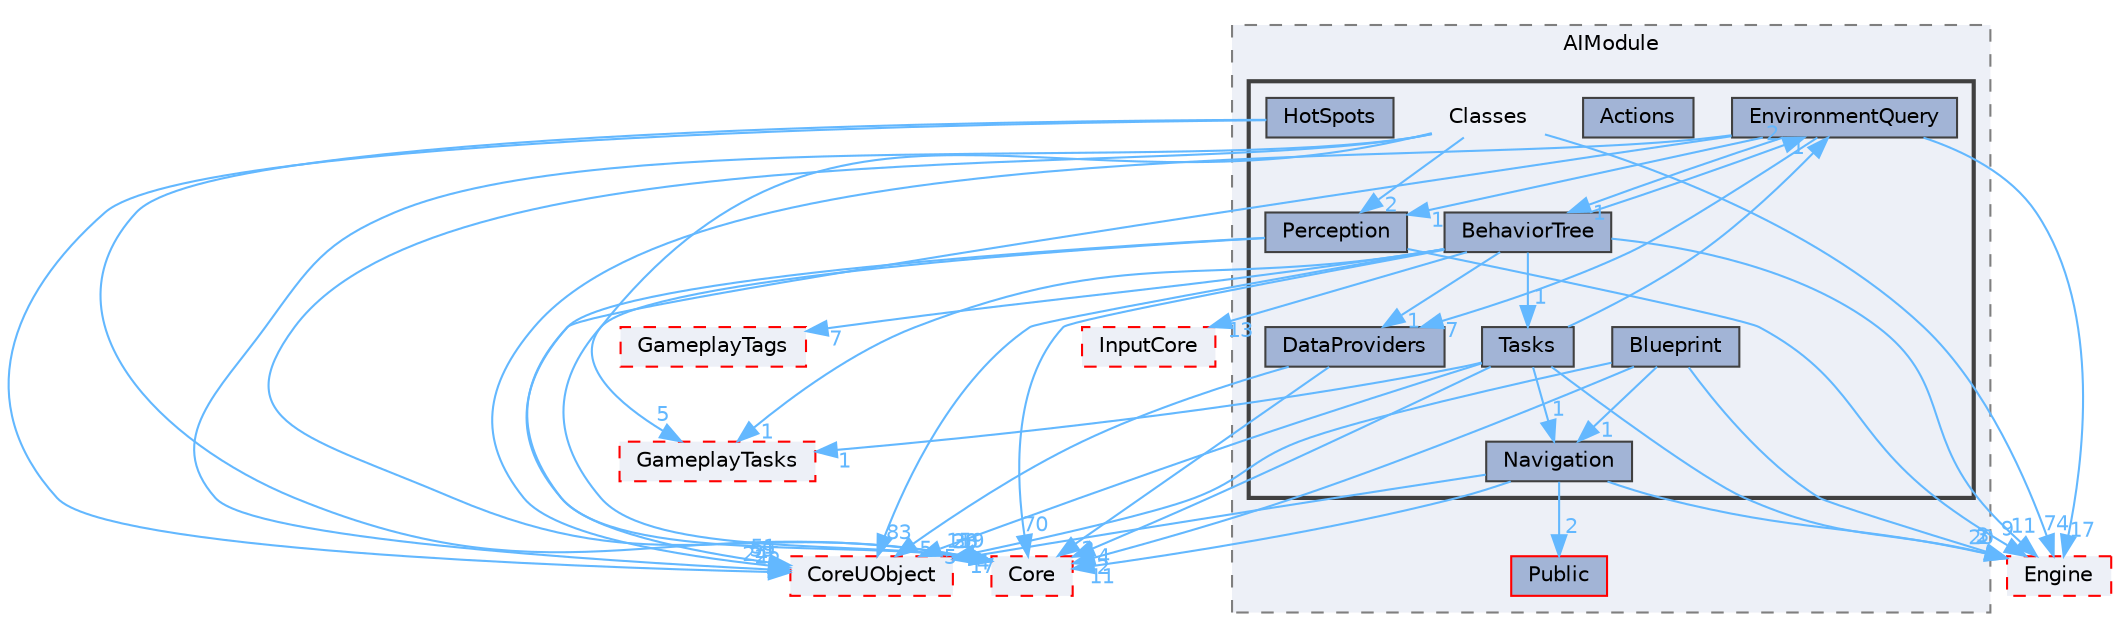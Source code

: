 digraph "Classes"
{
 // INTERACTIVE_SVG=YES
 // LATEX_PDF_SIZE
  bgcolor="transparent";
  edge [fontname=Helvetica,fontsize=10,labelfontname=Helvetica,labelfontsize=10];
  node [fontname=Helvetica,fontsize=10,shape=box,height=0.2,width=0.4];
  compound=true
  subgraph clusterdir_4299bb5068020ba15cc4102065b66047 {
    graph [ bgcolor="#edf0f7", pencolor="grey50", label="AIModule", fontname=Helvetica,fontsize=10 style="filled,dashed", URL="dir_4299bb5068020ba15cc4102065b66047.html",tooltip=""]
  dir_4bbce3452db5bc41171c021bffd5247b [label="Public", fillcolor="#a2b4d6", color="red", style="filled", URL="dir_4bbce3452db5bc41171c021bffd5247b.html",tooltip=""];
  subgraph clusterdir_58ee3d7d5042bd001a8353b8ed6e5782 {
    graph [ bgcolor="#edf0f7", pencolor="grey25", label="", fontname=Helvetica,fontsize=10 style="filled,bold", URL="dir_58ee3d7d5042bd001a8353b8ed6e5782.html",tooltip=""]
    dir_58ee3d7d5042bd001a8353b8ed6e5782 [shape=plaintext, label="Classes"];
  dir_a0336d6d304e21f5dce76f90716a6efd [label="Actions", fillcolor="#a2b4d6", color="grey25", style="filled", URL="dir_a0336d6d304e21f5dce76f90716a6efd.html",tooltip=""];
  dir_0571e89f44460d95857b80c0143f4385 [label="BehaviorTree", fillcolor="#a2b4d6", color="grey25", style="filled", URL="dir_0571e89f44460d95857b80c0143f4385.html",tooltip=""];
  dir_36e2b840aa3e29e16cd5b448c6d3984c [label="Blueprint", fillcolor="#a2b4d6", color="grey25", style="filled", URL="dir_36e2b840aa3e29e16cd5b448c6d3984c.html",tooltip=""];
  dir_1701b50e9862ae6397b99d671151e8d2 [label="DataProviders", fillcolor="#a2b4d6", color="grey25", style="filled", URL="dir_1701b50e9862ae6397b99d671151e8d2.html",tooltip=""];
  dir_473bb8dd340dfc1f280928943beefbef [label="EnvironmentQuery", fillcolor="#a2b4d6", color="grey25", style="filled", URL="dir_473bb8dd340dfc1f280928943beefbef.html",tooltip=""];
  dir_3e066bd45346abb4542a84acf62f13e4 [label="HotSpots", fillcolor="#a2b4d6", color="grey25", style="filled", URL="dir_3e066bd45346abb4542a84acf62f13e4.html",tooltip=""];
  dir_d576121819c88f59c0ba94a0aafbcac9 [label="Navigation", fillcolor="#a2b4d6", color="grey25", style="filled", URL="dir_d576121819c88f59c0ba94a0aafbcac9.html",tooltip=""];
  dir_cc91e97eca689a06c4cd09c97e6bef3a [label="Perception", fillcolor="#a2b4d6", color="grey25", style="filled", URL="dir_cc91e97eca689a06c4cd09c97e6bef3a.html",tooltip=""];
  dir_89bc7a493938780b665f367c6d4236d4 [label="Tasks", fillcolor="#a2b4d6", color="grey25", style="filled", URL="dir_89bc7a493938780b665f367c6d4236d4.html",tooltip=""];
  }
  }
  dir_059ac314dbf043af548bed5661d7b2e8 [label="GameplayTasks", fillcolor="#edf0f7", color="red", style="filled,dashed", URL="dir_059ac314dbf043af548bed5661d7b2e8.html",tooltip=""];
  dir_0e6cddcc9caa1238c7f3774224afaa45 [label="Core", fillcolor="#edf0f7", color="red", style="filled,dashed", URL="dir_0e6cddcc9caa1238c7f3774224afaa45.html",tooltip=""];
  dir_3e8e1daf27a38f5d72a6cbf6f3b5d663 [label="InputCore", fillcolor="#edf0f7", color="red", style="filled,dashed", URL="dir_3e8e1daf27a38f5d72a6cbf6f3b5d663.html",tooltip=""];
  dir_4c499e5e32e2b4479ad7e552df73eeae [label="CoreUObject", fillcolor="#edf0f7", color="red", style="filled,dashed", URL="dir_4c499e5e32e2b4479ad7e552df73eeae.html",tooltip=""];
  dir_78c77892ffb922ed2fc41b0fd91bcc80 [label="GameplayTags", fillcolor="#edf0f7", color="red", style="filled,dashed", URL="dir_78c77892ffb922ed2fc41b0fd91bcc80.html",tooltip=""];
  dir_fdf6aa5c3cf3805bb958134448d60562 [label="Engine", fillcolor="#edf0f7", color="red", style="filled,dashed", URL="dir_fdf6aa5c3cf3805bb958134448d60562.html",tooltip=""];
  dir_58ee3d7d5042bd001a8353b8ed6e5782->dir_059ac314dbf043af548bed5661d7b2e8 [headlabel="5", labeldistance=1.5 headhref="dir_000192_000426.html" href="dir_000192_000426.html" color="steelblue1" fontcolor="steelblue1"];
  dir_58ee3d7d5042bd001a8353b8ed6e5782->dir_0e6cddcc9caa1238c7f3774224afaa45 [headlabel="159", labeldistance=1.5 headhref="dir_000192_000266.html" href="dir_000192_000266.html" color="steelblue1" fontcolor="steelblue1"];
  dir_58ee3d7d5042bd001a8353b8ed6e5782->dir_4c499e5e32e2b4479ad7e552df73eeae [headlabel="245", labeldistance=1.5 headhref="dir_000192_000268.html" href="dir_000192_000268.html" color="steelblue1" fontcolor="steelblue1"];
  dir_58ee3d7d5042bd001a8353b8ed6e5782->dir_cc91e97eca689a06c4cd09c97e6bef3a [headlabel="2", labeldistance=1.5 headhref="dir_000192_000728.html" href="dir_000192_000728.html" color="steelblue1" fontcolor="steelblue1"];
  dir_58ee3d7d5042bd001a8353b8ed6e5782->dir_fdf6aa5c3cf3805bb958134448d60562 [headlabel="74", labeldistance=1.5 headhref="dir_000192_000366.html" href="dir_000192_000366.html" color="steelblue1" fontcolor="steelblue1"];
  dir_0571e89f44460d95857b80c0143f4385->dir_059ac314dbf043af548bed5661d7b2e8 [headlabel="1", labeldistance=1.5 headhref="dir_000093_000426.html" href="dir_000093_000426.html" color="steelblue1" fontcolor="steelblue1"];
  dir_0571e89f44460d95857b80c0143f4385->dir_0e6cddcc9caa1238c7f3774224afaa45 [headlabel="70", labeldistance=1.5 headhref="dir_000093_000266.html" href="dir_000093_000266.html" color="steelblue1" fontcolor="steelblue1"];
  dir_0571e89f44460d95857b80c0143f4385->dir_3e8e1daf27a38f5d72a6cbf6f3b5d663 [headlabel="13", labeldistance=1.5 headhref="dir_000093_000493.html" href="dir_000093_000493.html" color="steelblue1" fontcolor="steelblue1"];
  dir_0571e89f44460d95857b80c0143f4385->dir_4c499e5e32e2b4479ad7e552df73eeae [headlabel="83", labeldistance=1.5 headhref="dir_000093_000268.html" href="dir_000093_000268.html" color="steelblue1" fontcolor="steelblue1"];
  dir_0571e89f44460d95857b80c0143f4385->dir_78c77892ffb922ed2fc41b0fd91bcc80 [headlabel="7", labeldistance=1.5 headhref="dir_000093_000425.html" href="dir_000093_000425.html" color="steelblue1" fontcolor="steelblue1"];
  dir_0571e89f44460d95857b80c0143f4385->dir_89bc7a493938780b665f367c6d4236d4 [headlabel="1", labeldistance=1.5 headhref="dir_000093_001172.html" href="dir_000093_001172.html" color="steelblue1" fontcolor="steelblue1"];
  dir_0571e89f44460d95857b80c0143f4385->dir_fdf6aa5c3cf3805bb958134448d60562 [headlabel="11", labeldistance=1.5 headhref="dir_000093_000366.html" href="dir_000093_000366.html" color="steelblue1" fontcolor="steelblue1"];
  dir_0571e89f44460d95857b80c0143f4385->dir_1701b50e9862ae6397b99d671151e8d2 [headlabel="1", labeldistance=1.5 headhref="dir_000093_000294.html" href="dir_000093_000294.html" color="steelblue1" fontcolor="steelblue1"];
  dir_0571e89f44460d95857b80c0143f4385->dir_473bb8dd340dfc1f280928943beefbef [headlabel="2", labeldistance=1.5 headhref="dir_000093_000371.html" href="dir_000093_000371.html" color="steelblue1" fontcolor="steelblue1"];
  dir_36e2b840aa3e29e16cd5b448c6d3984c->dir_0e6cddcc9caa1238c7f3774224afaa45 [headlabel="2", labeldistance=1.5 headhref="dir_000100_000266.html" href="dir_000100_000266.html" color="steelblue1" fontcolor="steelblue1"];
  dir_36e2b840aa3e29e16cd5b448c6d3984c->dir_4c499e5e32e2b4479ad7e552df73eeae [headlabel="4", labeldistance=1.5 headhref="dir_000100_000268.html" href="dir_000100_000268.html" color="steelblue1" fontcolor="steelblue1"];
  dir_36e2b840aa3e29e16cd5b448c6d3984c->dir_d576121819c88f59c0ba94a0aafbcac9 [headlabel="1", labeldistance=1.5 headhref="dir_000100_000681.html" href="dir_000100_000681.html" color="steelblue1" fontcolor="steelblue1"];
  dir_36e2b840aa3e29e16cd5b448c6d3984c->dir_fdf6aa5c3cf3805bb958134448d60562 [headlabel="3", labeldistance=1.5 headhref="dir_000100_000366.html" href="dir_000100_000366.html" color="steelblue1" fontcolor="steelblue1"];
  dir_1701b50e9862ae6397b99d671151e8d2->dir_0e6cddcc9caa1238c7f3774224afaa45 [headlabel="2", labeldistance=1.5 headhref="dir_000294_000266.html" href="dir_000294_000266.html" color="steelblue1" fontcolor="steelblue1"];
  dir_1701b50e9862ae6397b99d671151e8d2->dir_4c499e5e32e2b4479ad7e552df73eeae [headlabel="5", labeldistance=1.5 headhref="dir_000294_000268.html" href="dir_000294_000268.html" color="steelblue1" fontcolor="steelblue1"];
  dir_473bb8dd340dfc1f280928943beefbef->dir_0571e89f44460d95857b80c0143f4385 [headlabel="1", labeldistance=1.5 headhref="dir_000371_000093.html" href="dir_000371_000093.html" color="steelblue1" fontcolor="steelblue1"];
  dir_473bb8dd340dfc1f280928943beefbef->dir_0e6cddcc9caa1238c7f3774224afaa45 [headlabel="30", labeldistance=1.5 headhref="dir_000371_000266.html" href="dir_000371_000266.html" color="steelblue1" fontcolor="steelblue1"];
  dir_473bb8dd340dfc1f280928943beefbef->dir_4c499e5e32e2b4479ad7e552df73eeae [headlabel="59", labeldistance=1.5 headhref="dir_000371_000268.html" href="dir_000371_000268.html" color="steelblue1" fontcolor="steelblue1"];
  dir_473bb8dd340dfc1f280928943beefbef->dir_fdf6aa5c3cf3805bb958134448d60562 [headlabel="17", labeldistance=1.5 headhref="dir_000371_000366.html" href="dir_000371_000366.html" color="steelblue1" fontcolor="steelblue1"];
  dir_473bb8dd340dfc1f280928943beefbef->dir_1701b50e9862ae6397b99d671151e8d2 [headlabel="7", labeldistance=1.5 headhref="dir_000371_000294.html" href="dir_000371_000294.html" color="steelblue1" fontcolor="steelblue1"];
  dir_473bb8dd340dfc1f280928943beefbef->dir_cc91e97eca689a06c4cd09c97e6bef3a [headlabel="1", labeldistance=1.5 headhref="dir_000371_000728.html" href="dir_000371_000728.html" color="steelblue1" fontcolor="steelblue1"];
  dir_3e066bd45346abb4542a84acf62f13e4->dir_0e6cddcc9caa1238c7f3774224afaa45 [headlabel="1", labeldistance=1.5 headhref="dir_000476_000266.html" href="dir_000476_000266.html" color="steelblue1" fontcolor="steelblue1"];
  dir_3e066bd45346abb4542a84acf62f13e4->dir_4c499e5e32e2b4479ad7e552df73eeae [headlabel="2", labeldistance=1.5 headhref="dir_000476_000268.html" href="dir_000476_000268.html" color="steelblue1" fontcolor="steelblue1"];
  dir_d576121819c88f59c0ba94a0aafbcac9->dir_0e6cddcc9caa1238c7f3774224afaa45 [headlabel="11", labeldistance=1.5 headhref="dir_000681_000266.html" href="dir_000681_000266.html" color="steelblue1" fontcolor="steelblue1"];
  dir_d576121819c88f59c0ba94a0aafbcac9->dir_4bbce3452db5bc41171c021bffd5247b [headlabel="2", labeldistance=1.5 headhref="dir_000681_000931.html" href="dir_000681_000931.html" color="steelblue1" fontcolor="steelblue1"];
  dir_d576121819c88f59c0ba94a0aafbcac9->dir_4c499e5e32e2b4479ad7e552df73eeae [headlabel="17", labeldistance=1.5 headhref="dir_000681_000268.html" href="dir_000681_000268.html" color="steelblue1" fontcolor="steelblue1"];
  dir_d576121819c88f59c0ba94a0aafbcac9->dir_fdf6aa5c3cf3805bb958134448d60562 [headlabel="20", labeldistance=1.5 headhref="dir_000681_000366.html" href="dir_000681_000366.html" color="steelblue1" fontcolor="steelblue1"];
  dir_cc91e97eca689a06c4cd09c97e6bef3a->dir_0e6cddcc9caa1238c7f3774224afaa45 [headlabel="28", labeldistance=1.5 headhref="dir_000728_000266.html" href="dir_000728_000266.html" color="steelblue1" fontcolor="steelblue1"];
  dir_cc91e97eca689a06c4cd09c97e6bef3a->dir_4c499e5e32e2b4479ad7e552df73eeae [headlabel="51", labeldistance=1.5 headhref="dir_000728_000268.html" href="dir_000728_000268.html" color="steelblue1" fontcolor="steelblue1"];
  dir_cc91e97eca689a06c4cd09c97e6bef3a->dir_fdf6aa5c3cf3805bb958134448d60562 [headlabel="9", labeldistance=1.5 headhref="dir_000728_000366.html" href="dir_000728_000366.html" color="steelblue1" fontcolor="steelblue1"];
  dir_89bc7a493938780b665f367c6d4236d4->dir_059ac314dbf043af548bed5661d7b2e8 [headlabel="1", labeldistance=1.5 headhref="dir_001172_000426.html" href="dir_001172_000426.html" color="steelblue1" fontcolor="steelblue1"];
  dir_89bc7a493938780b665f367c6d4236d4->dir_0e6cddcc9caa1238c7f3774224afaa45 [headlabel="4", labeldistance=1.5 headhref="dir_001172_000266.html" href="dir_001172_000266.html" color="steelblue1" fontcolor="steelblue1"];
  dir_89bc7a493938780b665f367c6d4236d4->dir_473bb8dd340dfc1f280928943beefbef [headlabel="1", labeldistance=1.5 headhref="dir_001172_000371.html" href="dir_001172_000371.html" color="steelblue1" fontcolor="steelblue1"];
  dir_89bc7a493938780b665f367c6d4236d4->dir_4c499e5e32e2b4479ad7e552df73eeae [headlabel="5", labeldistance=1.5 headhref="dir_001172_000268.html" href="dir_001172_000268.html" color="steelblue1" fontcolor="steelblue1"];
  dir_89bc7a493938780b665f367c6d4236d4->dir_d576121819c88f59c0ba94a0aafbcac9 [headlabel="1", labeldistance=1.5 headhref="dir_001172_000681.html" href="dir_001172_000681.html" color="steelblue1" fontcolor="steelblue1"];
  dir_89bc7a493938780b665f367c6d4236d4->dir_fdf6aa5c3cf3805bb958134448d60562 [headlabel="2", labeldistance=1.5 headhref="dir_001172_000366.html" href="dir_001172_000366.html" color="steelblue1" fontcolor="steelblue1"];
}
